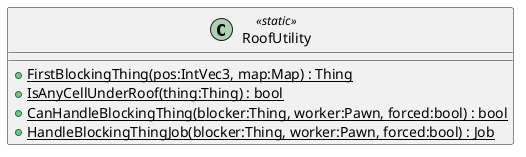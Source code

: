 @startuml
class RoofUtility <<static>> {
    + {static} FirstBlockingThing(pos:IntVec3, map:Map) : Thing
    + {static} IsAnyCellUnderRoof(thing:Thing) : bool
    + {static} CanHandleBlockingThing(blocker:Thing, worker:Pawn, forced:bool) : bool
    + {static} HandleBlockingThingJob(blocker:Thing, worker:Pawn, forced:bool) : Job
}
@enduml

